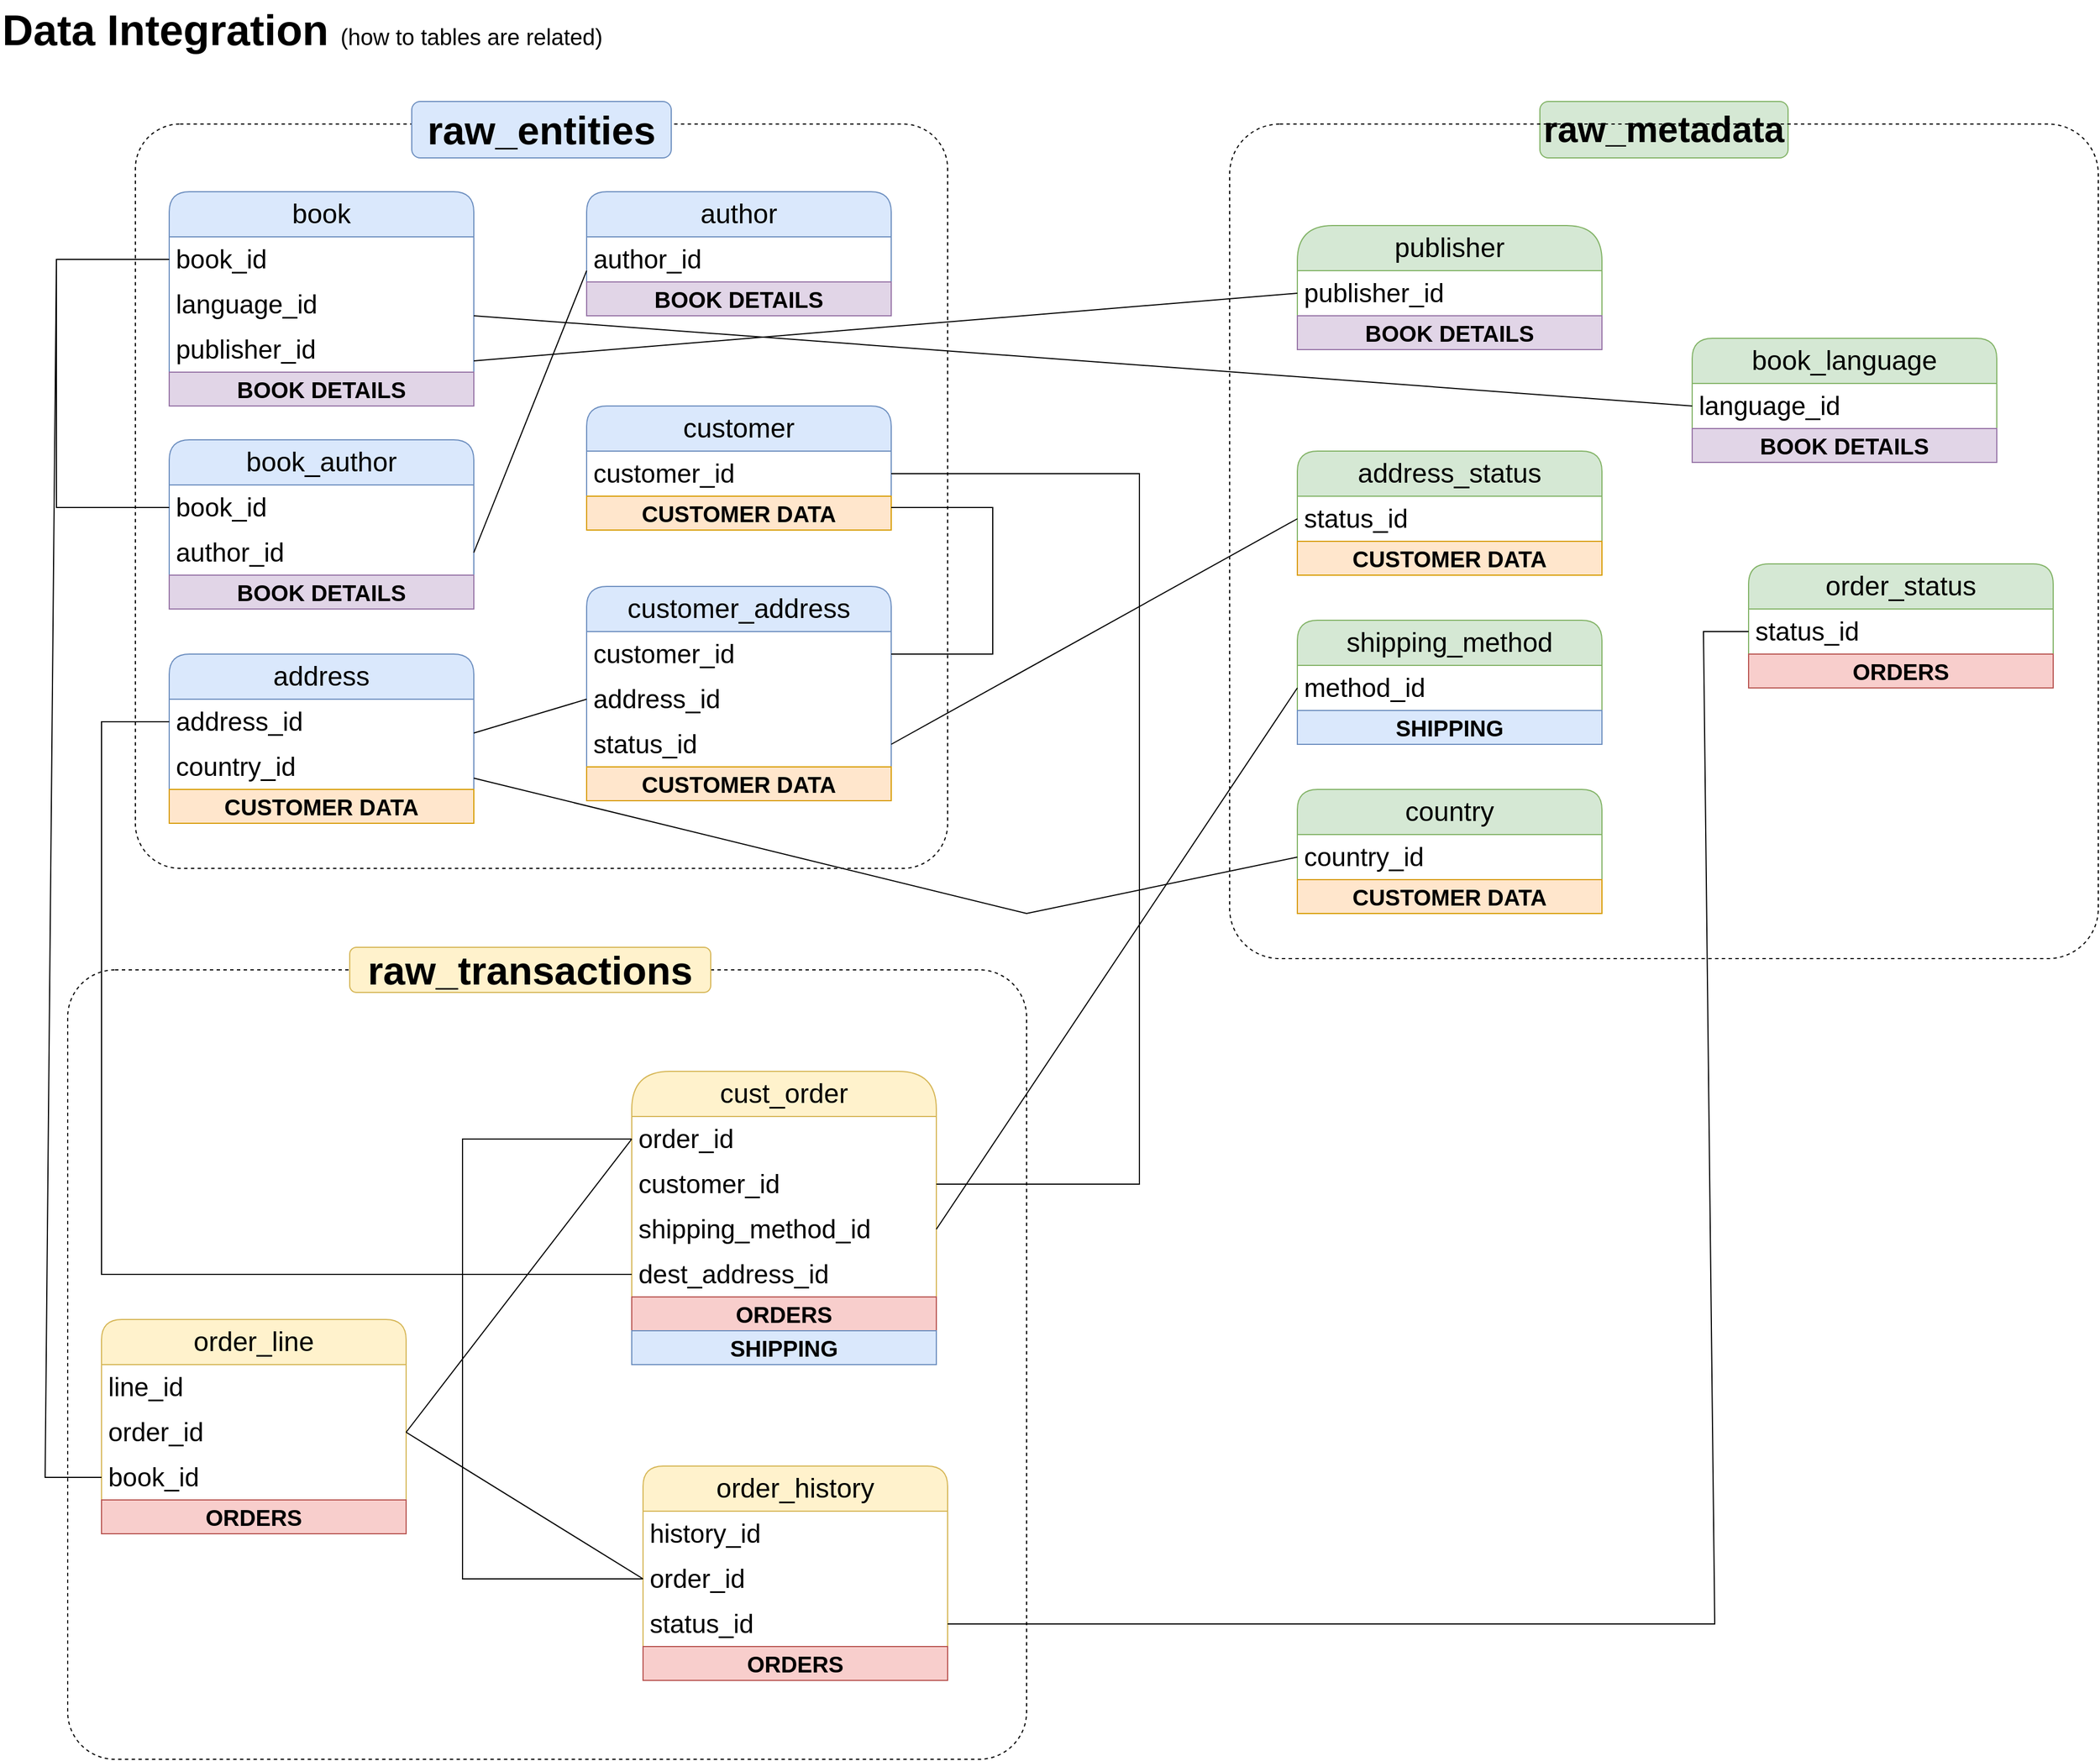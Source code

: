 <mxfile version="26.0.16">
  <diagram name="CRM &amp; ERP" id="hLIjLHAYCb3o381HsihC">
    <mxGraphModel dx="2120" dy="2816" grid="0" gridSize="10" guides="1" tooltips="1" connect="1" arrows="1" fold="1" page="1" pageScale="1" pageWidth="1920" pageHeight="1200" math="0" shadow="0">
      <root>
        <mxCell id="3UP7FawPSVQ9M-GqKKiO-0" />
        <mxCell id="3UP7FawPSVQ9M-GqKKiO-1" parent="3UP7FawPSVQ9M-GqKKiO-0" />
        <mxCell id="gd-LYYQTuDr1hK2L6fpe-44" value="" style="rounded=1;whiteSpace=wrap;html=1;arcSize=6;fillColor=none;dashed=1;" parent="3UP7FawPSVQ9M-GqKKiO-1" vertex="1">
          <mxGeometry x="150" y="-1050" width="720" height="660" as="geometry" />
        </mxCell>
        <mxCell id="3UP7FawPSVQ9M-GqKKiO-40" value="&lt;font style=&quot;&quot;&gt;&lt;b&gt;Data Integration&amp;nbsp;&lt;/b&gt;&lt;font style=&quot;font-size: 20px;&quot;&gt;(how to tables are related)&lt;/font&gt;&lt;br style=&quot;font-size: 38px;&quot;&gt;&lt;/font&gt;" style="text;html=1;strokeColor=none;fillColor=none;align=left;verticalAlign=middle;whiteSpace=wrap;rounded=1;fontSize=38;fontFamily=Helvetica;" parent="3UP7FawPSVQ9M-GqKKiO-1" vertex="1">
          <mxGeometry x="30" y="-1160" width="770" height="54" as="geometry" />
        </mxCell>
        <mxCell id="gd-LYYQTuDr1hK2L6fpe-4" value="book_author" style="swimlane;fontStyle=0;childLayout=stackLayout;horizontal=1;startSize=40;horizontalStack=0;resizeParent=1;resizeParentMax=0;resizeLast=0;collapsible=1;marginBottom=0;whiteSpace=wrap;html=1;rounded=1;fillColor=#dae8fc;strokeColor=#6c8ebf;fontSize=24;" parent="3UP7FawPSVQ9M-GqKKiO-1" vertex="1">
          <mxGeometry x="180" y="-770" width="270" height="150" as="geometry" />
        </mxCell>
        <mxCell id="gd-LYYQTuDr1hK2L6fpe-5" value="book_id" style="text;strokeColor=none;fillColor=none;align=left;verticalAlign=middle;spacingLeft=4;spacingRight=4;overflow=hidden;points=[[0,0.5],[1,0.5]];portConstraint=eastwest;rotatable=0;whiteSpace=wrap;html=1;fontSize=23;" parent="gd-LYYQTuDr1hK2L6fpe-4" vertex="1">
          <mxGeometry y="40" width="270" height="40" as="geometry" />
        </mxCell>
        <mxCell id="gd-LYYQTuDr1hK2L6fpe-27" value="author_id" style="text;strokeColor=none;fillColor=none;align=left;verticalAlign=middle;spacingLeft=4;spacingRight=4;overflow=hidden;points=[[0,0.5],[1,0.5]];portConstraint=eastwest;rotatable=0;whiteSpace=wrap;html=1;fontSize=23;" parent="gd-LYYQTuDr1hK2L6fpe-4" vertex="1">
          <mxGeometry y="80" width="270" height="40" as="geometry" />
        </mxCell>
        <mxCell id="bEobllu9cBh29OJUA82D-7" value="BOOK DETAILS" style="text;html=1;strokeColor=#9673a6;fillColor=#e1d5e7;align=center;verticalAlign=middle;whiteSpace=wrap;overflow=hidden;fontSize=20;fontStyle=1" parent="gd-LYYQTuDr1hK2L6fpe-4" vertex="1">
          <mxGeometry y="120" width="270" height="30" as="geometry" />
        </mxCell>
        <mxCell id="gd-LYYQTuDr1hK2L6fpe-9" value="author" style="swimlane;fontStyle=0;childLayout=stackLayout;horizontal=1;startSize=40;horizontalStack=0;resizeParent=1;resizeParentMax=0;resizeLast=0;collapsible=1;marginBottom=0;whiteSpace=wrap;html=1;rounded=1;fillColor=#dae8fc;strokeColor=#6c8ebf;fontSize=24;" parent="3UP7FawPSVQ9M-GqKKiO-1" vertex="1">
          <mxGeometry x="550" y="-990" width="270" height="110" as="geometry" />
        </mxCell>
        <mxCell id="gd-LYYQTuDr1hK2L6fpe-10" value="author_id" style="text;strokeColor=none;fillColor=none;align=left;verticalAlign=middle;spacingLeft=4;spacingRight=4;overflow=hidden;points=[[0,0.5],[1,0.5]];portConstraint=eastwest;rotatable=0;whiteSpace=wrap;html=1;fontSize=23;" parent="gd-LYYQTuDr1hK2L6fpe-9" vertex="1">
          <mxGeometry y="40" width="270" height="40" as="geometry" />
        </mxCell>
        <mxCell id="bEobllu9cBh29OJUA82D-4" value="BOOK DETAILS" style="text;html=1;strokeColor=#9673a6;fillColor=#e1d5e7;align=center;verticalAlign=middle;whiteSpace=wrap;overflow=hidden;fontSize=20;fontStyle=1" parent="gd-LYYQTuDr1hK2L6fpe-9" vertex="1">
          <mxGeometry y="80" width="270" height="30" as="geometry" />
        </mxCell>
        <mxCell id="gd-LYYQTuDr1hK2L6fpe-15" value="address" style="swimlane;fontStyle=0;childLayout=stackLayout;horizontal=1;startSize=40;horizontalStack=0;resizeParent=1;resizeParentMax=0;resizeLast=0;collapsible=1;marginBottom=0;whiteSpace=wrap;html=1;rounded=1;fillColor=#dae8fc;strokeColor=#6c8ebf;fontSize=24;" parent="3UP7FawPSVQ9M-GqKKiO-1" vertex="1">
          <mxGeometry x="180" y="-580" width="270" height="150" as="geometry" />
        </mxCell>
        <mxCell id="gd-LYYQTuDr1hK2L6fpe-16" value="address_id" style="text;strokeColor=none;fillColor=none;align=left;verticalAlign=middle;spacingLeft=4;spacingRight=4;overflow=hidden;points=[[0,0.5],[1,0.5]];portConstraint=eastwest;rotatable=0;whiteSpace=wrap;html=1;fontSize=23;" parent="gd-LYYQTuDr1hK2L6fpe-15" vertex="1">
          <mxGeometry y="40" width="270" height="40" as="geometry" />
        </mxCell>
        <mxCell id="tHCEnAH_LB0_VT2eodgP-5" value="country_id" style="text;strokeColor=none;fillColor=none;align=left;verticalAlign=middle;spacingLeft=4;spacingRight=4;overflow=hidden;points=[[0,0.5],[1,0.5]];portConstraint=eastwest;rotatable=0;whiteSpace=wrap;html=1;fontSize=23;" parent="gd-LYYQTuDr1hK2L6fpe-15" vertex="1">
          <mxGeometry y="80" width="270" height="40" as="geometry" />
        </mxCell>
        <mxCell id="bEobllu9cBh29OJUA82D-11" value="CUSTOMER DATA" style="text;html=1;strokeColor=#d79b00;fillColor=#ffe6cc;align=center;verticalAlign=middle;whiteSpace=wrap;overflow=hidden;fontSize=20;fontStyle=1" parent="gd-LYYQTuDr1hK2L6fpe-15" vertex="1">
          <mxGeometry y="120" width="270" height="30" as="geometry" />
        </mxCell>
        <mxCell id="gd-LYYQTuDr1hK2L6fpe-24" value="cust_order" style="swimlane;fontStyle=0;childLayout=stackLayout;horizontal=1;startSize=40;horizontalStack=0;resizeParent=1;resizeParentMax=0;resizeLast=0;collapsible=1;marginBottom=0;whiteSpace=wrap;html=1;rounded=1;fillColor=#fff2cc;strokeColor=#d6b656;fontSize=24;arcSize=28;" parent="3UP7FawPSVQ9M-GqKKiO-1" vertex="1">
          <mxGeometry x="590" y="-210" width="270" height="260" as="geometry" />
        </mxCell>
        <mxCell id="gd-LYYQTuDr1hK2L6fpe-25" value="order_id&lt;span style=&quot;color: rgba(0, 0, 0, 0); font-family: monospace; font-size: 0px; text-wrap-mode: nowrap;&quot;&gt;%3CmxGraphModel%3E%3Croot%3E%3CmxCell%20id%3D%220%22%2F%3E%3CmxCell%20id%3D%221%22%20parent%3D%220%22%2F%3E%3CmxCell%20id%3D%222%22%20value%3D%22orders%22%20style%3D%22text%3Bhtml%3D1%3BstrokeColor%3D%23b85450%3BfillColor%3D%23f8cecc%3Balign%3Dcenter%3BverticalAlign%3Dmiddle%3BwhiteSpace%3Dwrap%3Boverflow%3Dhidden%3BfontSize%3D20%3BfontStyle%3D1%22%20vertex%3D%221%22%20parent%3D%221%22%3E%3CmxGeometry%20x%3D%22210%22%20y%3D%22-190%22%20width%3D%22270%22%20height%3D%2230%22%20as%3D%22geometry%22%2F%3E%3C%2FmxCell%3E%3C%2Froot%3E%3C%2FmxGraphModel%3E&lt;/span&gt;" style="text;strokeColor=none;fillColor=none;align=left;verticalAlign=middle;spacingLeft=4;spacingRight=4;overflow=hidden;points=[[0,0.5],[1,0.5]];portConstraint=eastwest;rotatable=0;whiteSpace=wrap;html=1;fontSize=23;" parent="gd-LYYQTuDr1hK2L6fpe-24" vertex="1">
          <mxGeometry y="40" width="270" height="40" as="geometry" />
        </mxCell>
        <mxCell id="tHCEnAH_LB0_VT2eodgP-12" value="customer_id&amp;nbsp;" style="text;strokeColor=none;fillColor=none;align=left;verticalAlign=middle;spacingLeft=4;spacingRight=4;overflow=hidden;points=[[0,0.5],[1,0.5]];portConstraint=eastwest;rotatable=0;whiteSpace=wrap;html=1;fontSize=23;" parent="gd-LYYQTuDr1hK2L6fpe-24" vertex="1">
          <mxGeometry y="80" width="270" height="40" as="geometry" />
        </mxCell>
        <mxCell id="tHCEnAH_LB0_VT2eodgP-13" value="shipping_method_id" style="text;strokeColor=none;fillColor=none;align=left;verticalAlign=middle;spacingLeft=4;spacingRight=4;overflow=hidden;points=[[0,0.5],[1,0.5]];portConstraint=eastwest;rotatable=0;whiteSpace=wrap;html=1;fontSize=23;" parent="gd-LYYQTuDr1hK2L6fpe-24" vertex="1">
          <mxGeometry y="120" width="270" height="40" as="geometry" />
        </mxCell>
        <mxCell id="tHCEnAH_LB0_VT2eodgP-14" value="dest_address_id" style="text;strokeColor=none;fillColor=none;align=left;verticalAlign=middle;spacingLeft=4;spacingRight=4;overflow=hidden;points=[[0,0.5],[1,0.5]];portConstraint=eastwest;rotatable=0;whiteSpace=wrap;html=1;fontSize=23;" parent="gd-LYYQTuDr1hK2L6fpe-24" vertex="1">
          <mxGeometry y="160" width="270" height="40" as="geometry" />
        </mxCell>
        <mxCell id="bEobllu9cBh29OJUA82D-9" value="ORDERS" style="text;html=1;strokeColor=#b85450;fillColor=#f8cecc;align=center;verticalAlign=middle;whiteSpace=wrap;overflow=hidden;fontSize=20;fontStyle=1" parent="gd-LYYQTuDr1hK2L6fpe-24" vertex="1">
          <mxGeometry y="200" width="270" height="30" as="geometry" />
        </mxCell>
        <mxCell id="tHCEnAH_LB0_VT2eodgP-10" value="SHIPPING" style="text;html=1;strokeColor=#6c8ebf;fillColor=#dae8fc;align=center;verticalAlign=middle;whiteSpace=wrap;overflow=hidden;fontSize=20;fontStyle=1" parent="gd-LYYQTuDr1hK2L6fpe-24" vertex="1">
          <mxGeometry y="230" width="270" height="30" as="geometry" />
        </mxCell>
        <mxCell id="gd-LYYQTuDr1hK2L6fpe-35" value="order_line" style="swimlane;fontStyle=0;childLayout=stackLayout;horizontal=1;startSize=40;horizontalStack=0;resizeParent=1;resizeParentMax=0;resizeLast=0;collapsible=1;marginBottom=0;whiteSpace=wrap;html=1;rounded=1;fillColor=#fff2cc;strokeColor=#d6b656;fontSize=24;" parent="3UP7FawPSVQ9M-GqKKiO-1" vertex="1">
          <mxGeometry x="120" y="10" width="270" height="190" as="geometry" />
        </mxCell>
        <mxCell id="gd-LYYQTuDr1hK2L6fpe-36" value="line_id" style="text;strokeColor=none;fillColor=none;align=left;verticalAlign=middle;spacingLeft=4;spacingRight=4;overflow=hidden;points=[[0,0.5],[1,0.5]];portConstraint=eastwest;rotatable=0;whiteSpace=wrap;html=1;fontSize=23;" parent="gd-LYYQTuDr1hK2L6fpe-35" vertex="1">
          <mxGeometry y="40" width="270" height="40" as="geometry" />
        </mxCell>
        <mxCell id="tHCEnAH_LB0_VT2eodgP-15" value="order_id" style="text;strokeColor=none;fillColor=none;align=left;verticalAlign=middle;spacingLeft=4;spacingRight=4;overflow=hidden;points=[[0,0.5],[1,0.5]];portConstraint=eastwest;rotatable=0;whiteSpace=wrap;html=1;fontSize=23;" parent="gd-LYYQTuDr1hK2L6fpe-35" vertex="1">
          <mxGeometry y="80" width="270" height="40" as="geometry" />
        </mxCell>
        <mxCell id="tHCEnAH_LB0_VT2eodgP-16" value="book_id" style="text;strokeColor=none;fillColor=none;align=left;verticalAlign=middle;spacingLeft=4;spacingRight=4;overflow=hidden;points=[[0,0.5],[1,0.5]];portConstraint=eastwest;rotatable=0;whiteSpace=wrap;html=1;fontSize=23;" parent="gd-LYYQTuDr1hK2L6fpe-35" vertex="1">
          <mxGeometry y="120" width="270" height="40" as="geometry" />
        </mxCell>
        <mxCell id="bEobllu9cBh29OJUA82D-10" value="ORDERS" style="text;html=1;strokeColor=#b85450;fillColor=#f8cecc;align=center;verticalAlign=middle;whiteSpace=wrap;overflow=hidden;fontSize=20;fontStyle=1" parent="gd-LYYQTuDr1hK2L6fpe-35" vertex="1">
          <mxGeometry y="160" width="270" height="30" as="geometry" />
        </mxCell>
        <mxCell id="gd-LYYQTuDr1hK2L6fpe-40" value="shipping_method" style="swimlane;fontStyle=0;childLayout=stackLayout;horizontal=1;startSize=40;horizontalStack=0;resizeParent=1;resizeParentMax=0;resizeLast=0;collapsible=1;marginBottom=0;whiteSpace=wrap;html=1;rounded=1;fillColor=#d5e8d4;strokeColor=#82b366;fontSize=24;" parent="3UP7FawPSVQ9M-GqKKiO-1" vertex="1">
          <mxGeometry x="1180" y="-610" width="270" height="110" as="geometry" />
        </mxCell>
        <mxCell id="gd-LYYQTuDr1hK2L6fpe-41" value="method_id" style="text;strokeColor=none;fillColor=none;align=left;verticalAlign=middle;spacingLeft=4;spacingRight=4;overflow=hidden;points=[[0,0.5],[1,0.5]];portConstraint=eastwest;rotatable=0;whiteSpace=wrap;html=1;fontSize=23;" parent="gd-LYYQTuDr1hK2L6fpe-40" vertex="1">
          <mxGeometry y="40" width="270" height="40" as="geometry" />
        </mxCell>
        <mxCell id="bEobllu9cBh29OJUA82D-6" value="SHIPPING" style="text;html=1;strokeColor=#6c8ebf;fillColor=#dae8fc;align=center;verticalAlign=middle;whiteSpace=wrap;overflow=hidden;fontSize=20;fontStyle=1" parent="gd-LYYQTuDr1hK2L6fpe-40" vertex="1">
          <mxGeometry y="80" width="270" height="30" as="geometry" />
        </mxCell>
        <mxCell id="gd-LYYQTuDr1hK2L6fpe-45" value="&lt;font style=&quot;font-size: 35px;&quot;&gt;&lt;b&gt;raw_entities&lt;/b&gt;&lt;/font&gt;" style="rounded=1;whiteSpace=wrap;html=1;fillColor=#dae8fc;strokeColor=#6c8ebf;" parent="3UP7FawPSVQ9M-GqKKiO-1" vertex="1">
          <mxGeometry x="395" y="-1070" width="230" height="50" as="geometry" />
        </mxCell>
        <mxCell id="gd-LYYQTuDr1hK2L6fpe-47" value="&lt;font style=&quot;font-size: 32px;&quot;&gt;&lt;b style=&quot;&quot;&gt;raw_metadata&lt;/b&gt;&lt;/font&gt;" style="rounded=1;whiteSpace=wrap;html=1;fillColor=#d5e8d4;strokeColor=#82b366;shadow=0;" parent="3UP7FawPSVQ9M-GqKKiO-1" vertex="1">
          <mxGeometry x="1395" y="-1070" width="220" height="50" as="geometry" />
        </mxCell>
        <mxCell id="kUhYsmU7Hx9zizEvV0Sw-0" value="" style="rounded=1;whiteSpace=wrap;html=1;arcSize=6;fillColor=none;dashed=1;" parent="3UP7FawPSVQ9M-GqKKiO-1" vertex="1">
          <mxGeometry x="90" y="-300" width="850" height="700" as="geometry" />
        </mxCell>
        <mxCell id="kUhYsmU7Hx9zizEvV0Sw-1" value="customer" style="swimlane;fontStyle=0;childLayout=stackLayout;horizontal=1;startSize=40;horizontalStack=0;resizeParent=1;resizeParentMax=0;resizeLast=0;collapsible=1;marginBottom=0;whiteSpace=wrap;html=1;rounded=1;fillColor=#dae8fc;strokeColor=#6c8ebf;fontSize=24;" parent="3UP7FawPSVQ9M-GqKKiO-1" vertex="1">
          <mxGeometry x="550" y="-800" width="270" height="110" as="geometry" />
        </mxCell>
        <mxCell id="kUhYsmU7Hx9zizEvV0Sw-2" value="customer_id" style="text;strokeColor=none;fillColor=none;align=left;verticalAlign=middle;spacingLeft=4;spacingRight=4;overflow=hidden;points=[[0,0.5],[1,0.5]];portConstraint=eastwest;rotatable=0;whiteSpace=wrap;html=1;fontSize=23;" parent="kUhYsmU7Hx9zizEvV0Sw-1" vertex="1">
          <mxGeometry y="40" width="270" height="40" as="geometry" />
        </mxCell>
        <mxCell id="kUhYsmU7Hx9zizEvV0Sw-4" value="CUSTOMER DATA" style="text;html=1;strokeColor=#d79b00;fillColor=#ffe6cc;align=center;verticalAlign=middle;whiteSpace=wrap;overflow=hidden;fontSize=20;fontStyle=1" parent="kUhYsmU7Hx9zizEvV0Sw-1" vertex="1">
          <mxGeometry y="80" width="270" height="30" as="geometry" />
        </mxCell>
        <mxCell id="kUhYsmU7Hx9zizEvV0Sw-5" value="book" style="swimlane;fontStyle=0;childLayout=stackLayout;horizontal=1;startSize=40;horizontalStack=0;resizeParent=1;resizeParentMax=0;resizeLast=0;collapsible=1;marginBottom=0;whiteSpace=wrap;html=1;rounded=1;fillColor=#dae8fc;strokeColor=#6c8ebf;fontSize=24;" parent="3UP7FawPSVQ9M-GqKKiO-1" vertex="1">
          <mxGeometry x="180" y="-990" width="270" height="190" as="geometry" />
        </mxCell>
        <mxCell id="kUhYsmU7Hx9zizEvV0Sw-6" value="book_id" style="text;strokeColor=none;fillColor=none;align=left;verticalAlign=middle;spacingLeft=4;spacingRight=4;overflow=hidden;points=[[0,0.5],[1,0.5]];portConstraint=eastwest;rotatable=0;whiteSpace=wrap;html=1;fontSize=23;" parent="kUhYsmU7Hx9zizEvV0Sw-5" vertex="1">
          <mxGeometry y="40" width="270" height="40" as="geometry" />
        </mxCell>
        <mxCell id="kUhYsmU7Hx9zizEvV0Sw-7" value="language_id" style="text;strokeColor=none;fillColor=none;align=left;verticalAlign=middle;spacingLeft=4;spacingRight=4;overflow=hidden;points=[[0,0.5],[1,0.5]];portConstraint=eastwest;rotatable=0;whiteSpace=wrap;html=1;fontSize=23;" parent="kUhYsmU7Hx9zizEvV0Sw-5" vertex="1">
          <mxGeometry y="80" width="270" height="40" as="geometry" />
        </mxCell>
        <mxCell id="tHCEnAH_LB0_VT2eodgP-0" value="publisher_id" style="text;strokeColor=none;fillColor=none;align=left;verticalAlign=middle;spacingLeft=4;spacingRight=4;overflow=hidden;points=[[0,0.5],[1,0.5]];portConstraint=eastwest;rotatable=0;whiteSpace=wrap;html=1;fontSize=23;" parent="kUhYsmU7Hx9zizEvV0Sw-5" vertex="1">
          <mxGeometry y="120" width="270" height="40" as="geometry" />
        </mxCell>
        <mxCell id="kUhYsmU7Hx9zizEvV0Sw-8" value="BOOK DETAILS" style="text;html=1;strokeColor=#9673a6;fillColor=#e1d5e7;align=center;verticalAlign=middle;whiteSpace=wrap;overflow=hidden;fontSize=20;fontStyle=1" parent="kUhYsmU7Hx9zizEvV0Sw-5" vertex="1">
          <mxGeometry y="160" width="270" height="30" as="geometry" />
        </mxCell>
        <mxCell id="kUhYsmU7Hx9zizEvV0Sw-9" value="customer_address" style="swimlane;fontStyle=0;childLayout=stackLayout;horizontal=1;startSize=40;horizontalStack=0;resizeParent=1;resizeParentMax=0;resizeLast=0;collapsible=1;marginBottom=0;whiteSpace=wrap;html=1;rounded=1;fillColor=#dae8fc;strokeColor=#6c8ebf;fontSize=24;" parent="3UP7FawPSVQ9M-GqKKiO-1" vertex="1">
          <mxGeometry x="550" y="-640" width="270" height="190" as="geometry" />
        </mxCell>
        <mxCell id="kUhYsmU7Hx9zizEvV0Sw-10" value="customer_id" style="text;strokeColor=none;fillColor=none;align=left;verticalAlign=middle;spacingLeft=4;spacingRight=4;overflow=hidden;points=[[0,0.5],[1,0.5]];portConstraint=eastwest;rotatable=0;whiteSpace=wrap;html=1;fontSize=23;" parent="kUhYsmU7Hx9zizEvV0Sw-9" vertex="1">
          <mxGeometry y="40" width="270" height="40" as="geometry" />
        </mxCell>
        <mxCell id="kUhYsmU7Hx9zizEvV0Sw-11" value="address_id" style="text;strokeColor=none;fillColor=none;align=left;verticalAlign=middle;spacingLeft=4;spacingRight=4;overflow=hidden;points=[[0,0.5],[1,0.5]];portConstraint=eastwest;rotatable=0;whiteSpace=wrap;html=1;fontSize=23;" parent="kUhYsmU7Hx9zizEvV0Sw-9" vertex="1">
          <mxGeometry y="80" width="270" height="40" as="geometry" />
        </mxCell>
        <mxCell id="tHCEnAH_LB0_VT2eodgP-1" value="status_id" style="text;strokeColor=none;fillColor=none;align=left;verticalAlign=middle;spacingLeft=4;spacingRight=4;overflow=hidden;points=[[0,0.5],[1,0.5]];portConstraint=eastwest;rotatable=0;whiteSpace=wrap;html=1;fontSize=23;" parent="kUhYsmU7Hx9zizEvV0Sw-9" vertex="1">
          <mxGeometry y="120" width="270" height="40" as="geometry" />
        </mxCell>
        <mxCell id="kUhYsmU7Hx9zizEvV0Sw-12" value="CUSTOMER DATA" style="text;html=1;strokeColor=#d79b00;fillColor=#ffe6cc;align=center;verticalAlign=middle;whiteSpace=wrap;overflow=hidden;fontSize=20;fontStyle=1" parent="kUhYsmU7Hx9zizEvV0Sw-9" vertex="1">
          <mxGeometry y="160" width="270" height="30" as="geometry" />
        </mxCell>
        <mxCell id="kUhYsmU7Hx9zizEvV0Sw-18" value="&lt;font style=&quot;font-size: 35px;&quot;&gt;&lt;b&gt;raw_transactions&lt;/b&gt;&lt;/font&gt;" style="rounded=1;whiteSpace=wrap;html=1;fillColor=#fff2cc;strokeColor=#d6b656;" parent="3UP7FawPSVQ9M-GqKKiO-1" vertex="1">
          <mxGeometry x="340" y="-320" width="320" height="40" as="geometry" />
        </mxCell>
        <mxCell id="kUhYsmU7Hx9zizEvV0Sw-20" value="publisher" style="swimlane;fontStyle=0;childLayout=stackLayout;horizontal=1;startSize=40;horizontalStack=0;resizeParent=1;resizeParentMax=0;resizeLast=0;collapsible=1;marginBottom=0;whiteSpace=wrap;html=1;rounded=1;fillColor=#d5e8d4;strokeColor=#82b366;fontSize=24;arcSize=26;" parent="3UP7FawPSVQ9M-GqKKiO-1" vertex="1">
          <mxGeometry x="1180" y="-960" width="270" height="110" as="geometry" />
        </mxCell>
        <mxCell id="kUhYsmU7Hx9zizEvV0Sw-21" value="publisher_id" style="text;strokeColor=none;fillColor=none;align=left;verticalAlign=middle;spacingLeft=4;spacingRight=4;overflow=hidden;points=[[0,0.5],[1,0.5]];portConstraint=eastwest;rotatable=0;whiteSpace=wrap;html=1;fontSize=23;" parent="kUhYsmU7Hx9zizEvV0Sw-20" vertex="1">
          <mxGeometry y="40" width="270" height="40" as="geometry" />
        </mxCell>
        <mxCell id="kUhYsmU7Hx9zizEvV0Sw-23" value="BOOK DETAILS" style="text;html=1;strokeColor=#9673a6;fillColor=#e1d5e7;align=center;verticalAlign=middle;whiteSpace=wrap;overflow=hidden;fontSize=20;fontStyle=1" parent="kUhYsmU7Hx9zizEvV0Sw-20" vertex="1">
          <mxGeometry y="80" width="270" height="30" as="geometry" />
        </mxCell>
        <mxCell id="kUhYsmU7Hx9zizEvV0Sw-24" value="book_language" style="swimlane;fontStyle=0;childLayout=stackLayout;horizontal=1;startSize=40;horizontalStack=0;resizeParent=1;resizeParentMax=0;resizeLast=0;collapsible=1;marginBottom=0;whiteSpace=wrap;html=1;rounded=1;fillColor=#d5e8d4;strokeColor=#82b366;fontSize=24;" parent="3UP7FawPSVQ9M-GqKKiO-1" vertex="1">
          <mxGeometry x="1530" y="-860" width="270" height="110" as="geometry" />
        </mxCell>
        <mxCell id="kUhYsmU7Hx9zizEvV0Sw-25" value="language_id" style="text;strokeColor=none;fillColor=none;align=left;verticalAlign=middle;spacingLeft=4;spacingRight=4;overflow=hidden;points=[[0,0.5],[1,0.5]];portConstraint=eastwest;rotatable=0;whiteSpace=wrap;html=1;fontSize=23;" parent="kUhYsmU7Hx9zizEvV0Sw-24" vertex="1">
          <mxGeometry y="40" width="270" height="40" as="geometry" />
        </mxCell>
        <mxCell id="kUhYsmU7Hx9zizEvV0Sw-27" value="BOOK DETAILS" style="text;html=1;strokeColor=#9673a6;fillColor=#e1d5e7;align=center;verticalAlign=middle;whiteSpace=wrap;overflow=hidden;fontSize=20;fontStyle=1" parent="kUhYsmU7Hx9zizEvV0Sw-24" vertex="1">
          <mxGeometry y="80" width="270" height="30" as="geometry" />
        </mxCell>
        <mxCell id="kUhYsmU7Hx9zizEvV0Sw-28" value="address_status" style="swimlane;fontStyle=0;childLayout=stackLayout;horizontal=1;startSize=40;horizontalStack=0;resizeParent=1;resizeParentMax=0;resizeLast=0;collapsible=1;marginBottom=0;whiteSpace=wrap;html=1;rounded=1;fillColor=#d5e8d4;strokeColor=#82b366;fontSize=24;" parent="3UP7FawPSVQ9M-GqKKiO-1" vertex="1">
          <mxGeometry x="1180" y="-760" width="270" height="110" as="geometry" />
        </mxCell>
        <mxCell id="kUhYsmU7Hx9zizEvV0Sw-29" value="status_id" style="text;strokeColor=none;fillColor=none;align=left;verticalAlign=middle;spacingLeft=4;spacingRight=4;overflow=hidden;points=[[0,0.5],[1,0.5]];portConstraint=eastwest;rotatable=0;whiteSpace=wrap;html=1;fontSize=23;" parent="kUhYsmU7Hx9zizEvV0Sw-28" vertex="1">
          <mxGeometry y="40" width="270" height="40" as="geometry" />
        </mxCell>
        <mxCell id="kUhYsmU7Hx9zizEvV0Sw-31" value="CUSTOMER DATA" style="text;html=1;strokeColor=#d79b00;fillColor=#ffe6cc;align=center;verticalAlign=middle;whiteSpace=wrap;overflow=hidden;fontSize=20;fontStyle=1" parent="kUhYsmU7Hx9zizEvV0Sw-28" vertex="1">
          <mxGeometry y="80" width="270" height="30" as="geometry" />
        </mxCell>
        <mxCell id="kUhYsmU7Hx9zizEvV0Sw-32" value="country" style="swimlane;fontStyle=0;childLayout=stackLayout;horizontal=1;startSize=40;horizontalStack=0;resizeParent=1;resizeParentMax=0;resizeLast=0;collapsible=1;marginBottom=0;whiteSpace=wrap;html=1;rounded=1;fillColor=#d5e8d4;strokeColor=#82b366;fontSize=24;" parent="3UP7FawPSVQ9M-GqKKiO-1" vertex="1">
          <mxGeometry x="1180" y="-460" width="270" height="110" as="geometry" />
        </mxCell>
        <mxCell id="kUhYsmU7Hx9zizEvV0Sw-33" value="country_id" style="text;strokeColor=none;fillColor=none;align=left;verticalAlign=middle;spacingLeft=4;spacingRight=4;overflow=hidden;points=[[0,0.5],[1,0.5]];portConstraint=eastwest;rotatable=0;whiteSpace=wrap;html=1;fontSize=23;" parent="kUhYsmU7Hx9zizEvV0Sw-32" vertex="1">
          <mxGeometry y="40" width="270" height="40" as="geometry" />
        </mxCell>
        <mxCell id="kUhYsmU7Hx9zizEvV0Sw-35" value="CUSTOMER DATA" style="text;html=1;strokeColor=#d79b00;fillColor=#ffe6cc;align=center;verticalAlign=middle;whiteSpace=wrap;overflow=hidden;fontSize=20;fontStyle=1" parent="kUhYsmU7Hx9zizEvV0Sw-32" vertex="1">
          <mxGeometry y="80" width="270" height="30" as="geometry" />
        </mxCell>
        <mxCell id="kUhYsmU7Hx9zizEvV0Sw-36" value="order_status" style="swimlane;fontStyle=0;childLayout=stackLayout;horizontal=1;startSize=40;horizontalStack=0;resizeParent=1;resizeParentMax=0;resizeLast=0;collapsible=1;marginBottom=0;whiteSpace=wrap;html=1;rounded=1;fillColor=#d5e8d4;strokeColor=#82b366;fontSize=24;" parent="3UP7FawPSVQ9M-GqKKiO-1" vertex="1">
          <mxGeometry x="1580" y="-660" width="270" height="110" as="geometry" />
        </mxCell>
        <mxCell id="kUhYsmU7Hx9zizEvV0Sw-37" value="status_id" style="text;strokeColor=none;fillColor=none;align=left;verticalAlign=middle;spacingLeft=4;spacingRight=4;overflow=hidden;points=[[0,0.5],[1,0.5]];portConstraint=eastwest;rotatable=0;whiteSpace=wrap;html=1;fontSize=23;" parent="kUhYsmU7Hx9zizEvV0Sw-36" vertex="1">
          <mxGeometry y="40" width="270" height="40" as="geometry" />
        </mxCell>
        <mxCell id="kUhYsmU7Hx9zizEvV0Sw-39" value="ORDERS" style="text;html=1;strokeColor=#b85450;fillColor=#f8cecc;align=center;verticalAlign=middle;whiteSpace=wrap;overflow=hidden;fontSize=20;fontStyle=1" parent="kUhYsmU7Hx9zizEvV0Sw-36" vertex="1">
          <mxGeometry y="80" width="270" height="30" as="geometry" />
        </mxCell>
        <mxCell id="tHCEnAH_LB0_VT2eodgP-7" value="order_history" style="swimlane;fontStyle=0;childLayout=stackLayout;horizontal=1;startSize=40;horizontalStack=0;resizeParent=1;resizeParentMax=0;resizeLast=0;collapsible=1;marginBottom=0;whiteSpace=wrap;html=1;rounded=1;fillColor=#fff2cc;strokeColor=#d6b656;fontSize=24;" parent="3UP7FawPSVQ9M-GqKKiO-1" vertex="1">
          <mxGeometry x="600" y="140" width="270" height="190" as="geometry" />
        </mxCell>
        <mxCell id="tHCEnAH_LB0_VT2eodgP-8" value="history_id" style="text;strokeColor=none;fillColor=none;align=left;verticalAlign=middle;spacingLeft=4;spacingRight=4;overflow=hidden;points=[[0,0.5],[1,0.5]];portConstraint=eastwest;rotatable=0;whiteSpace=wrap;html=1;fontSize=23;" parent="tHCEnAH_LB0_VT2eodgP-7" vertex="1">
          <mxGeometry y="40" width="270" height="40" as="geometry" />
        </mxCell>
        <mxCell id="tHCEnAH_LB0_VT2eodgP-19" value="order_id" style="text;strokeColor=none;fillColor=none;align=left;verticalAlign=middle;spacingLeft=4;spacingRight=4;overflow=hidden;points=[[0,0.5],[1,0.5]];portConstraint=eastwest;rotatable=0;whiteSpace=wrap;html=1;fontSize=23;" parent="tHCEnAH_LB0_VT2eodgP-7" vertex="1">
          <mxGeometry y="80" width="270" height="40" as="geometry" />
        </mxCell>
        <mxCell id="tHCEnAH_LB0_VT2eodgP-20" value="status_id" style="text;strokeColor=none;fillColor=none;align=left;verticalAlign=middle;spacingLeft=4;spacingRight=4;overflow=hidden;points=[[0,0.5],[1,0.5]];portConstraint=eastwest;rotatable=0;whiteSpace=wrap;html=1;fontSize=23;" parent="tHCEnAH_LB0_VT2eodgP-7" vertex="1">
          <mxGeometry y="120" width="270" height="40" as="geometry" />
        </mxCell>
        <mxCell id="tHCEnAH_LB0_VT2eodgP-9" value="ORDERS" style="text;html=1;strokeColor=#b85450;fillColor=#f8cecc;align=center;verticalAlign=middle;whiteSpace=wrap;overflow=hidden;fontSize=20;fontStyle=1" parent="tHCEnAH_LB0_VT2eodgP-7" vertex="1">
          <mxGeometry y="160" width="270" height="30" as="geometry" />
        </mxCell>
        <mxCell id="tHCEnAH_LB0_VT2eodgP-25" value="" style="rounded=1;whiteSpace=wrap;html=1;arcSize=6;fillColor=none;dashed=1;" parent="3UP7FawPSVQ9M-GqKKiO-1" vertex="1">
          <mxGeometry x="1120" y="-1050" width="770" height="740" as="geometry" />
        </mxCell>
        <mxCell id="tHCEnAH_LB0_VT2eodgP-28" value="" style="endArrow=none;html=1;rounded=0;entryX=0;entryY=0.5;entryDx=0;entryDy=0;exitX=0;exitY=0.5;exitDx=0;exitDy=0;" parent="3UP7FawPSVQ9M-GqKKiO-1" source="tHCEnAH_LB0_VT2eodgP-16" target="kUhYsmU7Hx9zizEvV0Sw-6" edge="1">
          <mxGeometry width="50" height="50" relative="1" as="geometry">
            <mxPoint x="160" y="-110" as="sourcePoint" />
            <mxPoint x="130" y="-870" as="targetPoint" />
            <Array as="points">
              <mxPoint x="70" y="150" />
              <mxPoint x="80" y="-930" />
            </Array>
          </mxGeometry>
        </mxCell>
        <mxCell id="4J58cCkPrFoIRBQtPpUW-0" value="" style="endArrow=none;html=1;rounded=0;entryX=0;entryY=0.5;entryDx=0;entryDy=0;" edge="1" parent="3UP7FawPSVQ9M-GqKKiO-1" target="kUhYsmU7Hx9zizEvV0Sw-21">
          <mxGeometry width="50" height="50" relative="1" as="geometry">
            <mxPoint x="450" y="-840" as="sourcePoint" />
            <mxPoint x="500" y="-890" as="targetPoint" />
          </mxGeometry>
        </mxCell>
        <mxCell id="4J58cCkPrFoIRBQtPpUW-3" value="" style="endArrow=none;html=1;rounded=0;exitX=1;exitY=0.5;exitDx=0;exitDy=0;" edge="1" parent="3UP7FawPSVQ9M-GqKKiO-1" source="gd-LYYQTuDr1hK2L6fpe-27">
          <mxGeometry width="50" height="50" relative="1" as="geometry">
            <mxPoint x="500" y="-870" as="sourcePoint" />
            <mxPoint x="550" y="-920" as="targetPoint" />
          </mxGeometry>
        </mxCell>
        <mxCell id="4J58cCkPrFoIRBQtPpUW-4" value="" style="endArrow=none;html=1;rounded=0;entryX=0;entryY=0.5;entryDx=0;entryDy=0;exitX=0;exitY=0.5;exitDx=0;exitDy=0;" edge="1" parent="3UP7FawPSVQ9M-GqKKiO-1" source="gd-LYYQTuDr1hK2L6fpe-5" target="kUhYsmU7Hx9zizEvV0Sw-6">
          <mxGeometry width="50" height="50" relative="1" as="geometry">
            <mxPoint x="80" y="-800" as="sourcePoint" />
            <mxPoint x="130" y="-850" as="targetPoint" />
            <Array as="points">
              <mxPoint x="80" y="-710" />
              <mxPoint x="80" y="-930" />
            </Array>
          </mxGeometry>
        </mxCell>
        <mxCell id="4J58cCkPrFoIRBQtPpUW-5" value="" style="endArrow=none;html=1;rounded=0;exitX=1;exitY=0.5;exitDx=0;exitDy=0;entryX=1;entryY=0.5;entryDx=0;entryDy=0;" edge="1" parent="3UP7FawPSVQ9M-GqKKiO-1" source="kUhYsmU7Hx9zizEvV0Sw-2" target="tHCEnAH_LB0_VT2eodgP-12">
          <mxGeometry width="50" height="50" relative="1" as="geometry">
            <mxPoint x="820" y="-580" as="sourcePoint" />
            <mxPoint x="1050" y="-590" as="targetPoint" />
            <Array as="points">
              <mxPoint x="1040" y="-740" />
              <mxPoint x="1040" y="-590" />
              <mxPoint x="1040" y="-110" />
            </Array>
          </mxGeometry>
        </mxCell>
        <mxCell id="4J58cCkPrFoIRBQtPpUW-6" value="" style="endArrow=none;html=1;rounded=0;entryX=1;entryY=0.5;entryDx=0;entryDy=0;" edge="1" parent="3UP7FawPSVQ9M-GqKKiO-1" target="kUhYsmU7Hx9zizEvV0Sw-10">
          <mxGeometry width="50" height="50" relative="1" as="geometry">
            <mxPoint x="820" y="-710" as="sourcePoint" />
            <mxPoint x="910" y="-710" as="targetPoint" />
            <Array as="points">
              <mxPoint x="910" y="-710" />
              <mxPoint x="910" y="-580" />
            </Array>
          </mxGeometry>
        </mxCell>
        <mxCell id="4J58cCkPrFoIRBQtPpUW-8" value="" style="endArrow=none;html=1;rounded=0;entryX=0;entryY=0.5;entryDx=0;entryDy=0;" edge="1" parent="3UP7FawPSVQ9M-GqKKiO-1" target="kUhYsmU7Hx9zizEvV0Sw-11">
          <mxGeometry width="50" height="50" relative="1" as="geometry">
            <mxPoint x="450" y="-510" as="sourcePoint" />
            <mxPoint x="500" y="-560" as="targetPoint" />
          </mxGeometry>
        </mxCell>
        <mxCell id="4J58cCkPrFoIRBQtPpUW-10" value="" style="endArrow=none;html=1;rounded=0;entryX=0;entryY=0.5;entryDx=0;entryDy=0;" edge="1" parent="3UP7FawPSVQ9M-GqKKiO-1" target="kUhYsmU7Hx9zizEvV0Sw-33">
          <mxGeometry width="50" height="50" relative="1" as="geometry">
            <mxPoint x="450" y="-470" as="sourcePoint" />
            <mxPoint x="500" y="-520" as="targetPoint" />
            <Array as="points">
              <mxPoint x="940" y="-350" />
            </Array>
          </mxGeometry>
        </mxCell>
        <mxCell id="4J58cCkPrFoIRBQtPpUW-13" value="" style="endArrow=none;html=1;rounded=0;entryX=0;entryY=0.5;entryDx=0;entryDy=0;" edge="1" parent="3UP7FawPSVQ9M-GqKKiO-1" target="kUhYsmU7Hx9zizEvV0Sw-25">
          <mxGeometry width="50" height="50" relative="1" as="geometry">
            <mxPoint x="450" y="-880" as="sourcePoint" />
            <mxPoint x="500" y="-930" as="targetPoint" />
          </mxGeometry>
        </mxCell>
        <mxCell id="4J58cCkPrFoIRBQtPpUW-14" value="" style="endArrow=none;html=1;rounded=0;entryX=0;entryY=0.5;entryDx=0;entryDy=0;" edge="1" parent="3UP7FawPSVQ9M-GqKKiO-1" target="kUhYsmU7Hx9zizEvV0Sw-29">
          <mxGeometry width="50" height="50" relative="1" as="geometry">
            <mxPoint x="820" y="-500" as="sourcePoint" />
            <mxPoint x="870" y="-550" as="targetPoint" />
            <Array as="points" />
          </mxGeometry>
        </mxCell>
        <mxCell id="4J58cCkPrFoIRBQtPpUW-15" value="" style="endArrow=none;html=1;rounded=0;entryX=0;entryY=0.5;entryDx=0;entryDy=0;exitX=1;exitY=0.5;exitDx=0;exitDy=0;" edge="1" parent="3UP7FawPSVQ9M-GqKKiO-1" source="tHCEnAH_LB0_VT2eodgP-13" target="gd-LYYQTuDr1hK2L6fpe-41">
          <mxGeometry width="50" height="50" relative="1" as="geometry">
            <mxPoint x="1450" y="-550" as="sourcePoint" />
            <mxPoint x="1470" y="-600" as="targetPoint" />
          </mxGeometry>
        </mxCell>
        <mxCell id="4J58cCkPrFoIRBQtPpUW-17" value="" style="endArrow=none;html=1;rounded=0;exitX=0;exitY=0.5;exitDx=0;exitDy=0;entryX=0;entryY=0.5;entryDx=0;entryDy=0;" edge="1" parent="3UP7FawPSVQ9M-GqKKiO-1" source="tHCEnAH_LB0_VT2eodgP-19" target="gd-LYYQTuDr1hK2L6fpe-25">
          <mxGeometry width="50" height="50" relative="1" as="geometry">
            <mxPoint x="1100" y="-580" as="sourcePoint" />
            <mxPoint x="1150" y="-630" as="targetPoint" />
            <Array as="points">
              <mxPoint x="440" y="240" />
              <mxPoint x="440" y="-150" />
            </Array>
          </mxGeometry>
        </mxCell>
        <mxCell id="4J58cCkPrFoIRBQtPpUW-18" value="" style="endArrow=none;html=1;rounded=0;exitX=0;exitY=0.5;exitDx=0;exitDy=0;" edge="1" parent="3UP7FawPSVQ9M-GqKKiO-1" source="tHCEnAH_LB0_VT2eodgP-14">
          <mxGeometry width="50" height="50" relative="1" as="geometry">
            <mxPoint x="130" y="-470" as="sourcePoint" />
            <mxPoint x="180" y="-520" as="targetPoint" />
            <Array as="points">
              <mxPoint x="120" y="-30" />
              <mxPoint x="120" y="-520" />
            </Array>
          </mxGeometry>
        </mxCell>
        <mxCell id="4J58cCkPrFoIRBQtPpUW-19" value="" style="endArrow=none;html=1;rounded=0;entryX=0;entryY=0.5;entryDx=0;entryDy=0;exitX=1;exitY=0.5;exitDx=0;exitDy=0;" edge="1" parent="3UP7FawPSVQ9M-GqKKiO-1" source="tHCEnAH_LB0_VT2eodgP-20" target="kUhYsmU7Hx9zizEvV0Sw-37">
          <mxGeometry width="50" height="50" relative="1" as="geometry">
            <mxPoint x="850" y="140" as="sourcePoint" />
            <mxPoint x="900" y="90" as="targetPoint" />
            <Array as="points">
              <mxPoint x="1550" y="280" />
              <mxPoint x="1540" y="-600" />
            </Array>
          </mxGeometry>
        </mxCell>
        <mxCell id="4J58cCkPrFoIRBQtPpUW-20" value="" style="endArrow=none;html=1;rounded=0;entryX=0;entryY=0.5;entryDx=0;entryDy=0;exitX=1;exitY=0.5;exitDx=0;exitDy=0;" edge="1" parent="3UP7FawPSVQ9M-GqKKiO-1" source="tHCEnAH_LB0_VT2eodgP-15" target="tHCEnAH_LB0_VT2eodgP-19">
          <mxGeometry width="50" height="50" relative="1" as="geometry">
            <mxPoint x="450" y="-160" as="sourcePoint" />
            <mxPoint x="500" y="-210" as="targetPoint" />
          </mxGeometry>
        </mxCell>
        <mxCell id="4J58cCkPrFoIRBQtPpUW-32" value="" style="endArrow=none;html=1;rounded=0;exitX=1;exitY=0.5;exitDx=0;exitDy=0;" edge="1" parent="3UP7FawPSVQ9M-GqKKiO-1" source="tHCEnAH_LB0_VT2eodgP-15">
          <mxGeometry width="50" height="50" relative="1" as="geometry">
            <mxPoint x="540" y="-100" as="sourcePoint" />
            <mxPoint x="590" y="-150" as="targetPoint" />
          </mxGeometry>
        </mxCell>
      </root>
    </mxGraphModel>
  </diagram>
</mxfile>
